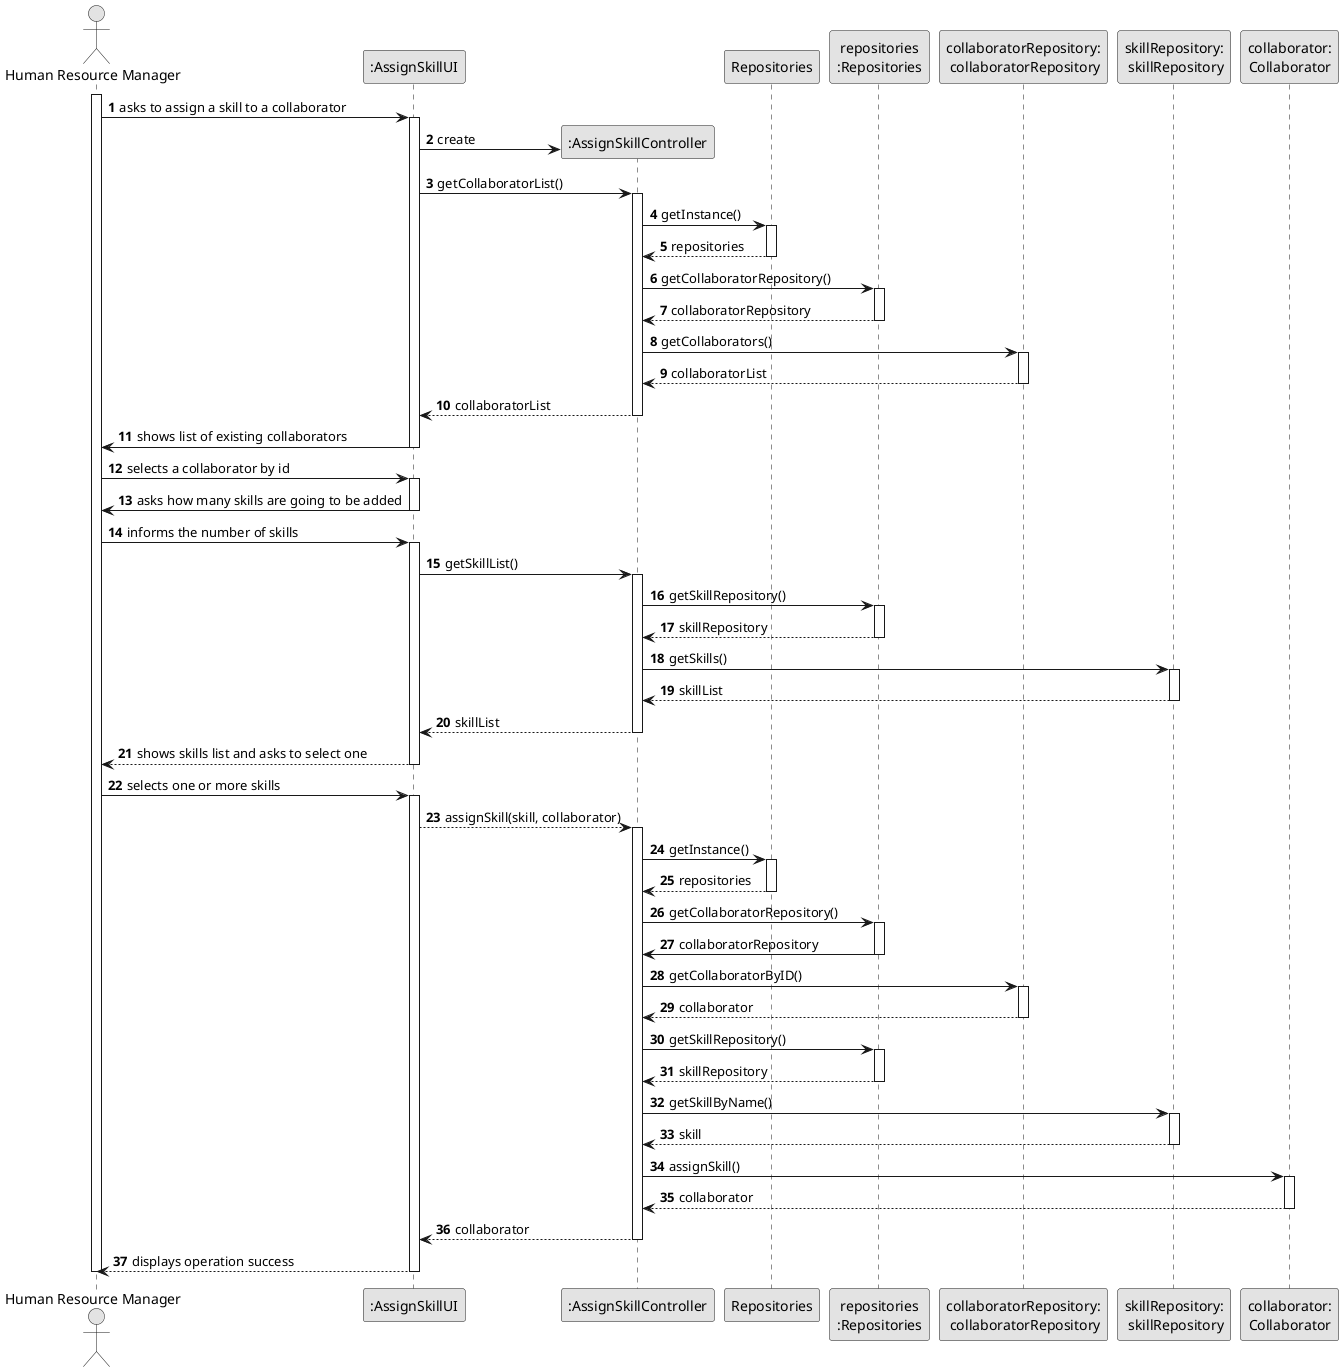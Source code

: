 @startuml
skinparam monochrome true
skinparam packageStyle rectangle
skinparam shadowing false

autonumber

'hide footbox
actor "Human Resource Manager" as ADM
participant ":AssignSkillUI" as UI
participant ":AssignSkillController" as CTRL
participant "Repositories" as RepositorySingleton
participant "repositories\n:Repositories" as PLAT
participant "collaboratorRepository:\n collaboratorRepository" as collaboratorRepository
participant "skillRepository:\n skillRepository" as skillRepository
participant "collaborator:\nCollaborator" as collaborator

activate ADM

        ADM -> UI : asks to assign a skill to a collaborator

        activate UI

        UI -> CTRL** : create

        UI -> CTRL : getCollaboratorList()
                    activate CTRL

                        CTRL -> RepositorySingleton : getInstance()
                                        activate RepositorySingleton

                                            RepositorySingleton --> CTRL: repositories
                                        deactivate RepositorySingleton

                        CTRL -> PLAT : getCollaboratorRepository()
                        activate PLAT

                            PLAT --> CTRL: collaboratorRepository
                        deactivate PLAT

                        CTRL -> collaboratorRepository : getCollaborators()
                        activate collaboratorRepository

                            collaboratorRepository --> CTRL : collaboratorList
                        deactivate collaboratorRepository

                        CTRL --> UI : collaboratorList
                    deactivate CTRL

        UI -> ADM : shows list of existing collaborators
        deactivate UI

        ADM -> UI : selects a collaborator by id
        activate UI

        UI -> ADM : asks how many skills are going to be added
        deactivate UI

        ADM -> UI : informs the number of skills
        activate UI

            UI -> CTRL : getSkillList()
            activate CTRL



                CTRL -> PLAT : getSkillRepository()
                activate PLAT

                    PLAT --> CTRL: skillRepository
                deactivate PLAT

                CTRL -> skillRepository : getSkills()
                activate skillRepository

                    skillRepository --> CTRL : skillList
                deactivate skillRepository

                CTRL --> UI : skillList
            deactivate CTRL

            UI --> ADM : shows skills list and asks to select one
        deactivate UI

    ADM -> UI : selects one or more skills
    activate UI

        UI --> CTRL : assignSkill(skill, collaborator)
        activate CTRL

                CTRL -> RepositorySingleton : getInstance()
                activate RepositorySingleton

                    RepositorySingleton --> CTRL: repositories
                deactivate RepositorySingleton

                CTRL -> PLAT : getCollaboratorRepository()
                activate PLAT

                    PLAT -> CTRL : collaboratorRepository
                deactivate PLAT

                CTRL -> collaboratorRepository : getCollaboratorByID()
                activate collaboratorRepository

                    collaboratorRepository --> CTRL : collaborator
                deactivate collaboratorRepository

                CTRL -> PLAT : getSkillRepository()
                activate PLAT

                    PLAT --> CTRL : skillRepository
                deactivate PLAT

                CTRL -> skillRepository : getSkillByName()
                activate skillRepository

                    skillRepository --> CTRL : skill
                deactivate skillRepository

                CTRL -> collaborator : assignSkill()
                activate collaborator

                    collaborator --> CTRL : collaborator
                deactivate collaborator

                CTRL --> UI : collaborator
            deactivate CTRL

            UI --> ADM: displays operation success
    deactivate UI

deactivate ADM

@enduml